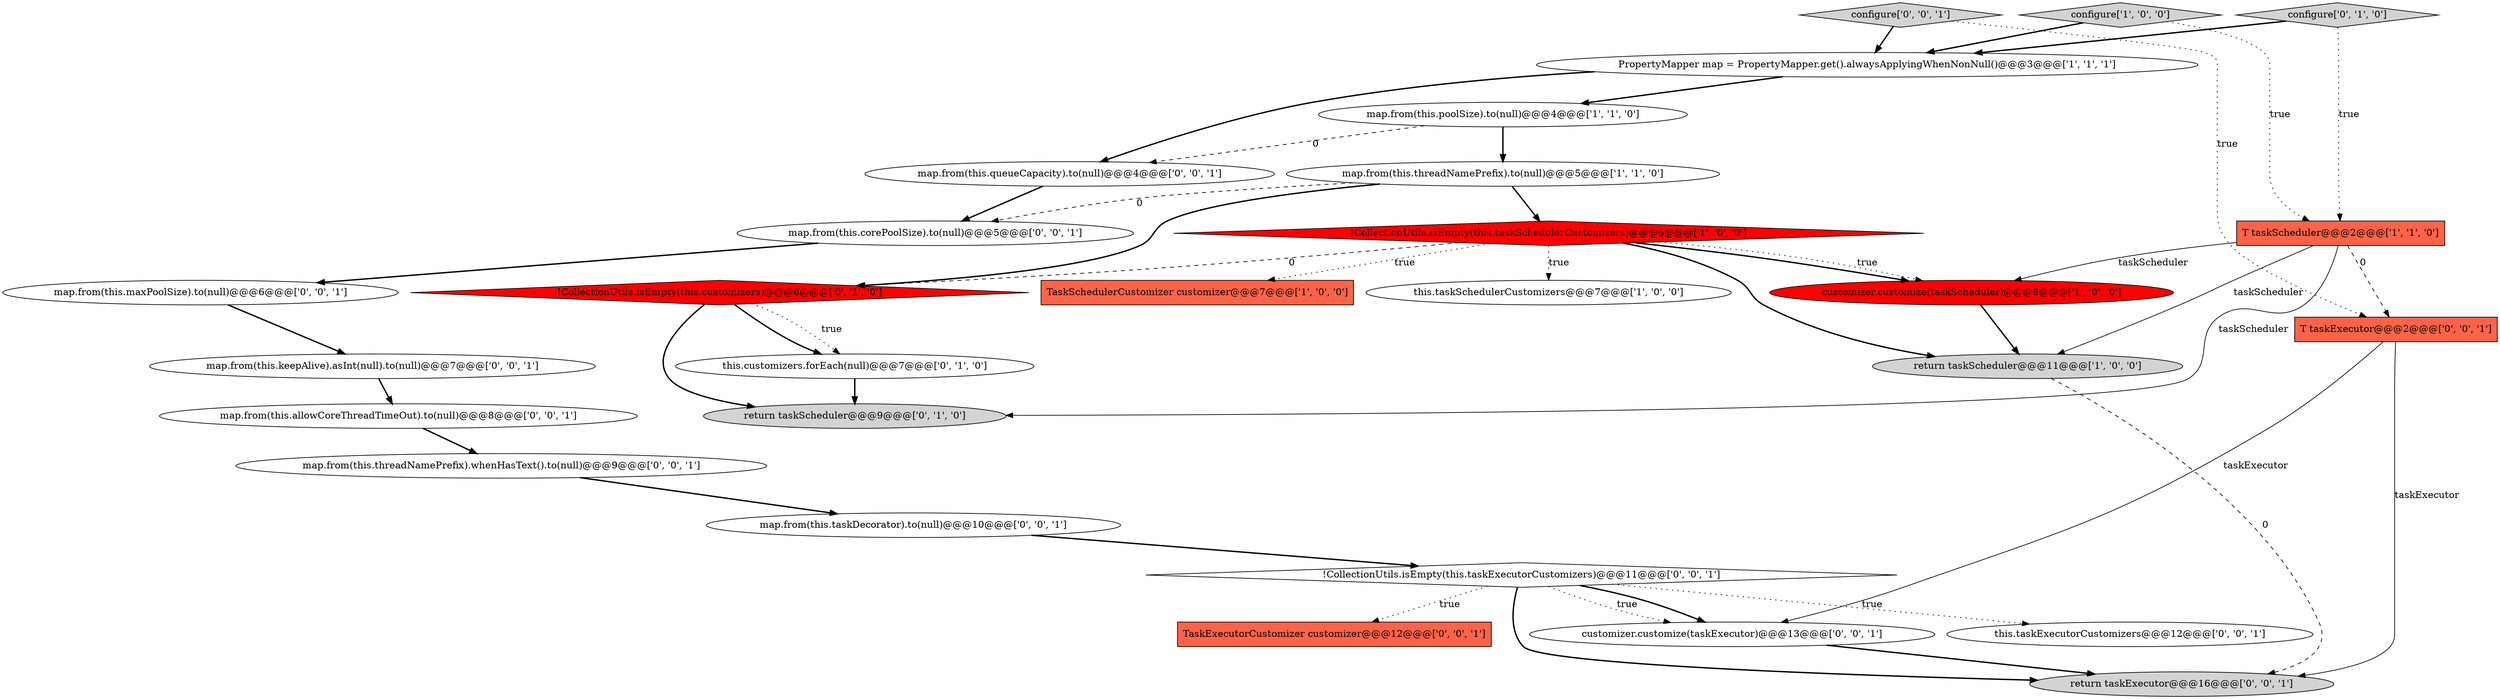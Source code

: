 digraph {
10 [style = filled, label = "return taskScheduler@@@9@@@['0', '1', '0']", fillcolor = lightgray, shape = ellipse image = "AAA0AAABBB2BBB"];
22 [style = filled, label = "map.from(this.allowCoreThreadTimeOut).to(null)@@@8@@@['0', '0', '1']", fillcolor = white, shape = ellipse image = "AAA0AAABBB3BBB"];
12 [style = filled, label = "!CollectionUtils.isEmpty(this.customizers)@@@6@@@['0', '1', '0']", fillcolor = red, shape = diamond image = "AAA1AAABBB2BBB"];
7 [style = filled, label = "map.from(this.poolSize).to(null)@@@4@@@['1', '1', '0']", fillcolor = white, shape = ellipse image = "AAA0AAABBB1BBB"];
24 [style = filled, label = "!CollectionUtils.isEmpty(this.taskExecutorCustomizers)@@@11@@@['0', '0', '1']", fillcolor = white, shape = diamond image = "AAA0AAABBB3BBB"];
11 [style = filled, label = "configure['0', '1', '0']", fillcolor = lightgray, shape = diamond image = "AAA0AAABBB2BBB"];
2 [style = filled, label = "customizer.customize(taskScheduler)@@@8@@@['1', '0', '0']", fillcolor = red, shape = ellipse image = "AAA1AAABBB1BBB"];
9 [style = filled, label = "!CollectionUtils.isEmpty(this.taskSchedulerCustomizers)@@@6@@@['1', '0', '0']", fillcolor = red, shape = diamond image = "AAA1AAABBB1BBB"];
27 [style = filled, label = "return taskExecutor@@@16@@@['0', '0', '1']", fillcolor = lightgray, shape = ellipse image = "AAA0AAABBB3BBB"];
4 [style = filled, label = "PropertyMapper map = PropertyMapper.get().alwaysApplyingWhenNonNull()@@@3@@@['1', '1', '1']", fillcolor = white, shape = ellipse image = "AAA0AAABBB1BBB"];
5 [style = filled, label = "map.from(this.threadNamePrefix).to(null)@@@5@@@['1', '1', '0']", fillcolor = white, shape = ellipse image = "AAA0AAABBB1BBB"];
8 [style = filled, label = "TaskSchedulerCustomizer customizer@@@7@@@['1', '0', '0']", fillcolor = tomato, shape = box image = "AAA0AAABBB1BBB"];
1 [style = filled, label = "return taskScheduler@@@11@@@['1', '0', '0']", fillcolor = lightgray, shape = ellipse image = "AAA0AAABBB1BBB"];
3 [style = filled, label = "configure['1', '0', '0']", fillcolor = lightgray, shape = diamond image = "AAA0AAABBB1BBB"];
6 [style = filled, label = "this.taskSchedulerCustomizers@@@7@@@['1', '0', '0']", fillcolor = white, shape = ellipse image = "AAA0AAABBB1BBB"];
21 [style = filled, label = "customizer.customize(taskExecutor)@@@13@@@['0', '0', '1']", fillcolor = white, shape = ellipse image = "AAA0AAABBB3BBB"];
17 [style = filled, label = "T taskExecutor@@@2@@@['0', '0', '1']", fillcolor = tomato, shape = box image = "AAA0AAABBB3BBB"];
25 [style = filled, label = "this.taskExecutorCustomizers@@@12@@@['0', '0', '1']", fillcolor = white, shape = ellipse image = "AAA0AAABBB3BBB"];
16 [style = filled, label = "map.from(this.threadNamePrefix).whenHasText().to(null)@@@9@@@['0', '0', '1']", fillcolor = white, shape = ellipse image = "AAA0AAABBB3BBB"];
0 [style = filled, label = "T taskScheduler@@@2@@@['1', '1', '0']", fillcolor = tomato, shape = box image = "AAA0AAABBB1BBB"];
20 [style = filled, label = "map.from(this.keepAlive).asInt(null).to(null)@@@7@@@['0', '0', '1']", fillcolor = white, shape = ellipse image = "AAA0AAABBB3BBB"];
19 [style = filled, label = "configure['0', '0', '1']", fillcolor = lightgray, shape = diamond image = "AAA0AAABBB3BBB"];
13 [style = filled, label = "this.customizers.forEach(null)@@@7@@@['0', '1', '0']", fillcolor = white, shape = ellipse image = "AAA0AAABBB2BBB"];
14 [style = filled, label = "TaskExecutorCustomizer customizer@@@12@@@['0', '0', '1']", fillcolor = tomato, shape = box image = "AAA0AAABBB3BBB"];
18 [style = filled, label = "map.from(this.corePoolSize).to(null)@@@5@@@['0', '0', '1']", fillcolor = white, shape = ellipse image = "AAA0AAABBB3BBB"];
23 [style = filled, label = "map.from(this.taskDecorator).to(null)@@@10@@@['0', '0', '1']", fillcolor = white, shape = ellipse image = "AAA0AAABBB3BBB"];
26 [style = filled, label = "map.from(this.maxPoolSize).to(null)@@@6@@@['0', '0', '1']", fillcolor = white, shape = ellipse image = "AAA0AAABBB3BBB"];
15 [style = filled, label = "map.from(this.queueCapacity).to(null)@@@4@@@['0', '0', '1']", fillcolor = white, shape = ellipse image = "AAA0AAABBB3BBB"];
13->10 [style = bold, label=""];
24->14 [style = dotted, label="true"];
5->9 [style = bold, label=""];
21->27 [style = bold, label=""];
9->2 [style = bold, label=""];
22->16 [style = bold, label=""];
24->25 [style = dotted, label="true"];
2->1 [style = bold, label=""];
19->17 [style = dotted, label="true"];
1->27 [style = dashed, label="0"];
11->4 [style = bold, label=""];
4->15 [style = bold, label=""];
18->26 [style = bold, label=""];
16->23 [style = bold, label=""];
5->18 [style = dashed, label="0"];
9->6 [style = dotted, label="true"];
0->17 [style = dashed, label="0"];
3->4 [style = bold, label=""];
15->18 [style = bold, label=""];
4->7 [style = bold, label=""];
20->22 [style = bold, label=""];
9->8 [style = dotted, label="true"];
0->10 [style = solid, label="taskScheduler"];
12->13 [style = bold, label=""];
7->5 [style = bold, label=""];
12->10 [style = bold, label=""];
23->24 [style = bold, label=""];
17->21 [style = solid, label="taskExecutor"];
12->13 [style = dotted, label="true"];
5->12 [style = bold, label=""];
24->21 [style = bold, label=""];
9->2 [style = dotted, label="true"];
11->0 [style = dotted, label="true"];
0->1 [style = solid, label="taskScheduler"];
3->0 [style = dotted, label="true"];
7->15 [style = dashed, label="0"];
0->2 [style = solid, label="taskScheduler"];
9->12 [style = dashed, label="0"];
17->27 [style = solid, label="taskExecutor"];
19->4 [style = bold, label=""];
9->1 [style = bold, label=""];
24->21 [style = dotted, label="true"];
24->27 [style = bold, label=""];
26->20 [style = bold, label=""];
}
